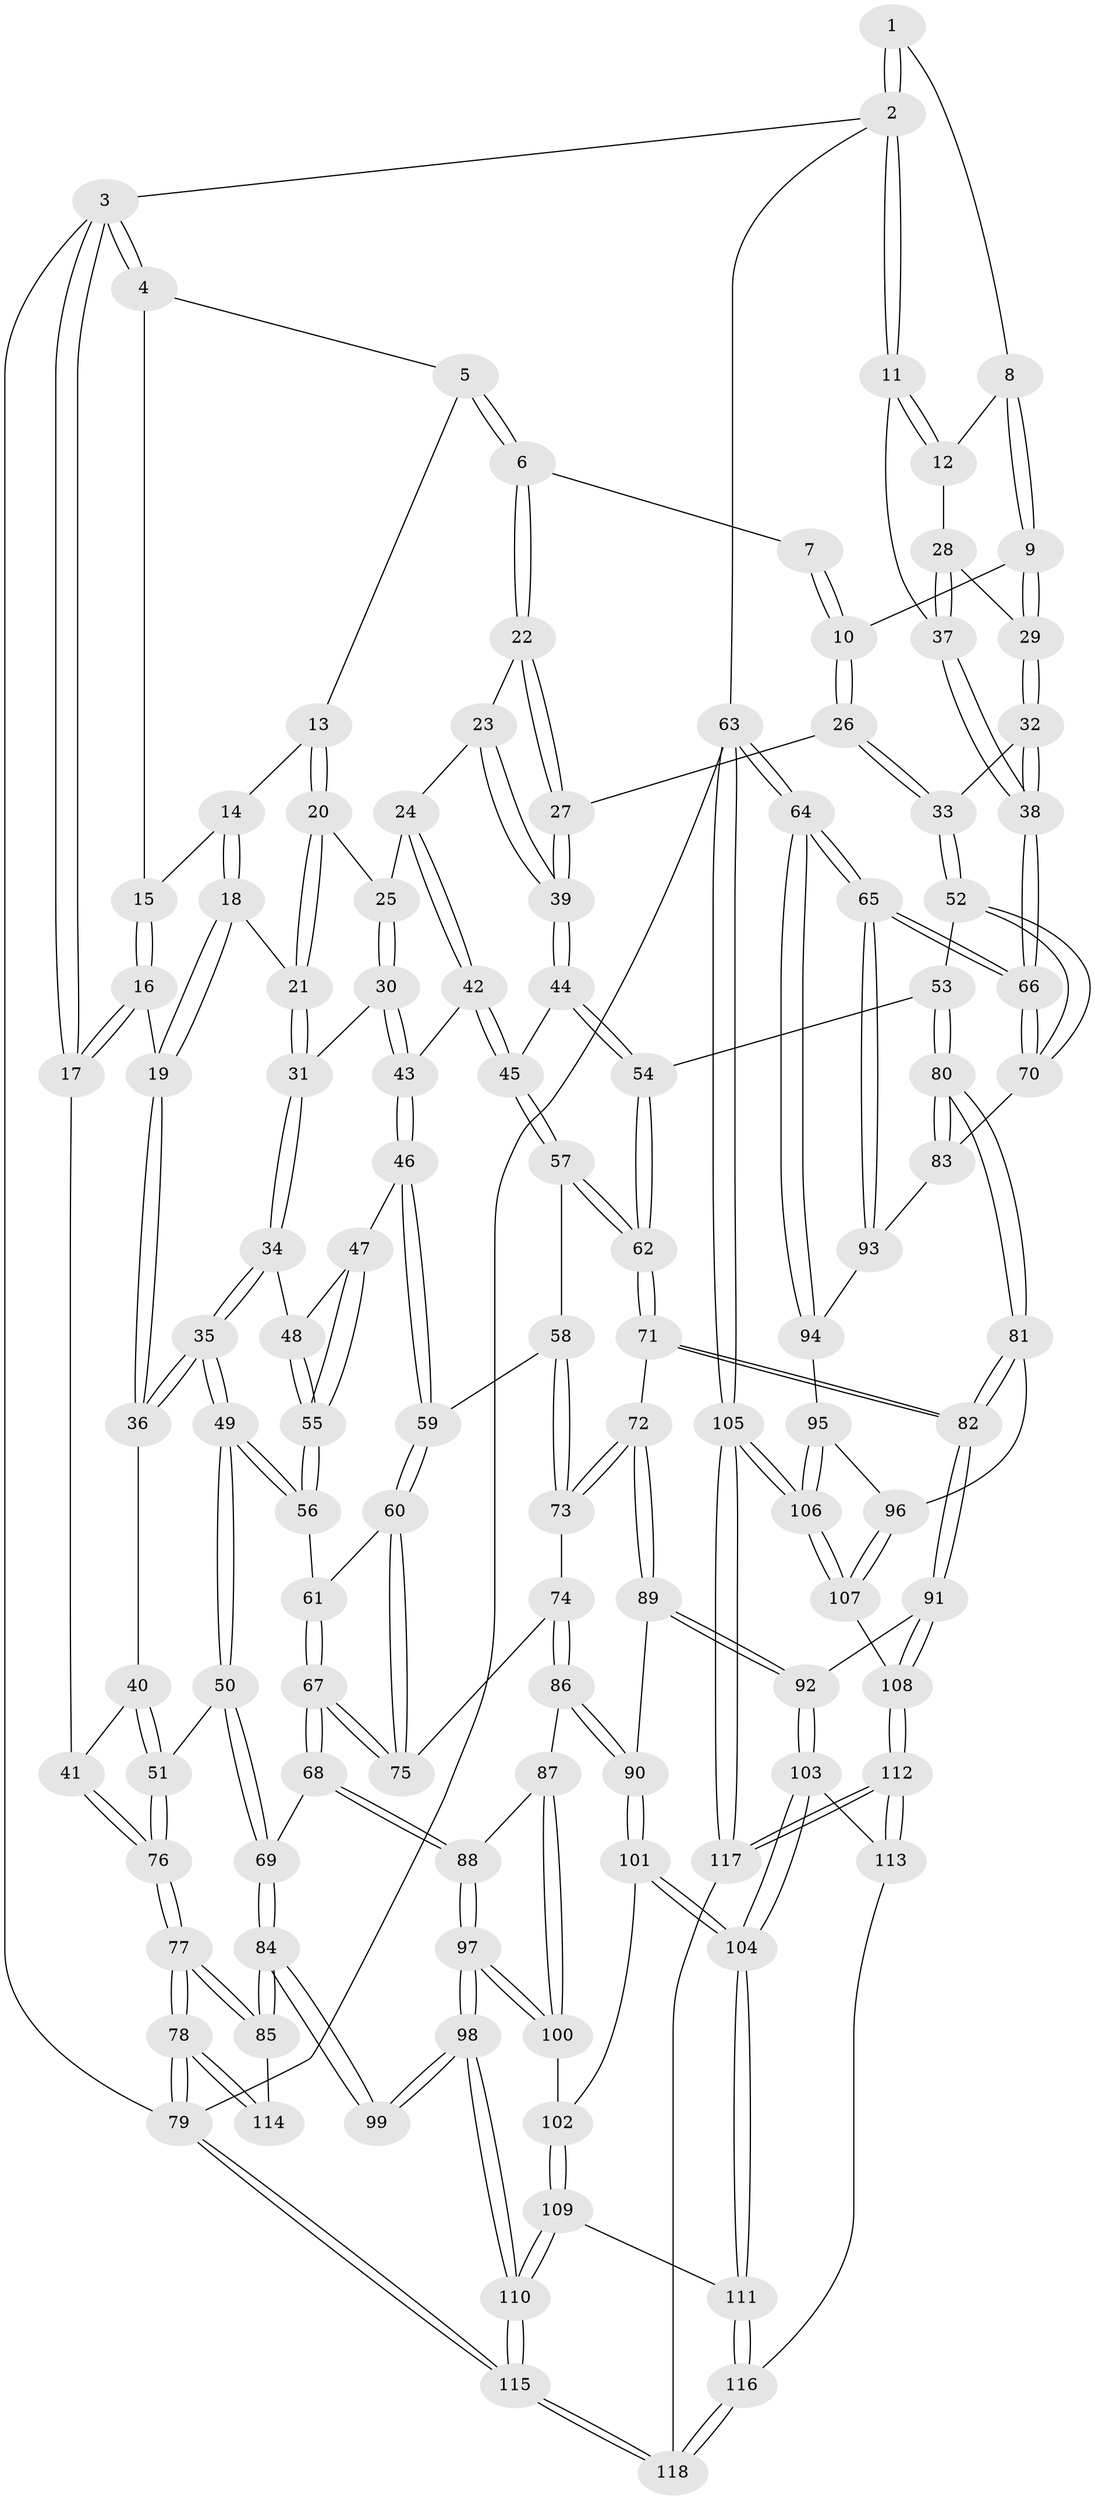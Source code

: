 // Generated by graph-tools (version 1.1) at 2025/27/03/15/25 16:27:56]
// undirected, 118 vertices, 292 edges
graph export_dot {
graph [start="1"]
  node [color=gray90,style=filled];
  1 [pos="+0.8580777520388227+0"];
  2 [pos="+1+0"];
  3 [pos="+0+0"];
  4 [pos="+0+0"];
  5 [pos="+0.2716994302855336+0"];
  6 [pos="+0.4947191788332623+0"];
  7 [pos="+0.752208020111097+0"];
  8 [pos="+0.8524229850174659+0.016330426601291612"];
  9 [pos="+0.8245436884880442+0.12303434511572388"];
  10 [pos="+0.7294436000586583+0.15312574023628295"];
  11 [pos="+1+0"];
  12 [pos="+0.9137213822986766+0.13357006100862998"];
  13 [pos="+0.2467057523199967+0"];
  14 [pos="+0.11565224403344881+0.08546848385631252"];
  15 [pos="+0.08247991543737339+0.10232554239255856"];
  16 [pos="+0.06346685129534695+0.14197288601702812"];
  17 [pos="+0+0"];
  18 [pos="+0.1311255614203742+0.17879816013737232"];
  19 [pos="+0.10568922864485471+0.19219094295576175"];
  20 [pos="+0.24086059499151996+0.059296238495902716"];
  21 [pos="+0.16017254286409893+0.16661793356031734"];
  22 [pos="+0.508508622360357+0.016484312586190316"];
  23 [pos="+0.4516443744310218+0.16361601122435063"];
  24 [pos="+0.4040013582922509+0.20293351734845863"];
  25 [pos="+0.27504541046050063+0.12670646170962052"];
  26 [pos="+0.6916518708992679+0.20612880225850774"];
  27 [pos="+0.6712310778126853+0.20163755464036337"];
  28 [pos="+0.8870132796950337+0.18518589630590457"];
  29 [pos="+0.8787628647299561+0.193754619102459"];
  30 [pos="+0.25885354935775934+0.24366618059376025"];
  31 [pos="+0.24339959716772133+0.2479935808690525"];
  32 [pos="+0.861928868525046+0.32632113533642854"];
  33 [pos="+0.8138143914723163+0.35594202970589556"];
  34 [pos="+0.20674520107697877+0.2872422627612523"];
  35 [pos="+0.15909851118703447+0.30525084972392463"];
  36 [pos="+0.09344251342098617+0.23228049084559213"];
  37 [pos="+1+0.0947428301542336"];
  38 [pos="+1+0.29876395408660933"];
  39 [pos="+0.5566652607319181+0.28508832015710905"];
  40 [pos="+0.06136479832203814+0.24753175116432305"];
  41 [pos="+0+0.2652226290400539"];
  42 [pos="+0.37605410854680826+0.2630285713806919"];
  43 [pos="+0.34034228887993034+0.27357108042042433"];
  44 [pos="+0.5448948424860981+0.3338551522831523"];
  45 [pos="+0.4422891637361809+0.35423131903319377"];
  46 [pos="+0.30811083294847047+0.336559046088152"];
  47 [pos="+0.2925276683353452+0.34168508158062405"];
  48 [pos="+0.2304179177875515+0.3153908263250846"];
  49 [pos="+0.13366669315001636+0.420833616626608"];
  50 [pos="+0.05293171067650256+0.47141380109137637"];
  51 [pos="+0.04720587106553405+0.4704175259676425"];
  52 [pos="+0.8002311263693354+0.39018921388916017"];
  53 [pos="+0.7641902152116744+0.43514837502376885"];
  54 [pos="+0.6449309430113214+0.45938570861232725"];
  55 [pos="+0.24353260115799957+0.3834210804914494"];
  56 [pos="+0.21806917123039923+0.4287250546690552"];
  57 [pos="+0.42296250323699913+0.40261775528639016"];
  58 [pos="+0.35277805445555616+0.4521054250210522"];
  59 [pos="+0.3497159971320779+0.4524922346901757"];
  60 [pos="+0.34103077338751253+0.4574922284058216"];
  61 [pos="+0.24257560658805827+0.4442591810775382"];
  62 [pos="+0.5673552015018112+0.5416938224774884"];
  63 [pos="+1+1"];
  64 [pos="+1+0.7631340597013901"];
  65 [pos="+1+0.6376875660970911"];
  66 [pos="+1+0.5493465979146643"];
  67 [pos="+0.2285576342010551+0.6291459374849522"];
  68 [pos="+0.20173894190825614+0.6631918286095865"];
  69 [pos="+0.17847295442962732+0.6577730025963635"];
  70 [pos="+1+0.5392112618972461"];
  71 [pos="+0.5525259895554278+0.5737595765884296"];
  72 [pos="+0.5156116550033352+0.5883712063724911"];
  73 [pos="+0.46582304453398254+0.571190124839426"];
  74 [pos="+0.3737624626001903+0.5859835615550946"];
  75 [pos="+0.31394073769070907+0.5653105792614896"];
  76 [pos="+0+0.47215133096922957"];
  77 [pos="+0+0.7259675481912282"];
  78 [pos="+0+1"];
  79 [pos="+0+1"];
  80 [pos="+0.8240055720464576+0.6332100602102144"];
  81 [pos="+0.7247503075535192+0.756357686380149"];
  82 [pos="+0.6919697873217859+0.7630495593863852"];
  83 [pos="+0.8359729221655736+0.6347243513636864"];
  84 [pos="+0.07652373481732315+0.7201149158209712"];
  85 [pos="+0+0.7351038229216672"];
  86 [pos="+0.3612641347520383+0.7363570678912374"];
  87 [pos="+0.32816110487371436+0.736979787318456"];
  88 [pos="+0.2241628537632957+0.6896338553881782"];
  89 [pos="+0.426673645258099+0.7289485379935923"];
  90 [pos="+0.3797169485045316+0.7394353078982118"];
  91 [pos="+0.683717931246035+0.7724989525448327"];
  92 [pos="+0.557534115272827+0.834032641285797"];
  93 [pos="+0.8916874073616221+0.6697126841341569"];
  94 [pos="+0.9668451459664382+0.7849321249692012"];
  95 [pos="+0.9187126299961879+0.8242936621023635"];
  96 [pos="+0.7897960630474413+0.8074244257955389"];
  97 [pos="+0.1756133755999624+0.9157679449629872"];
  98 [pos="+0.17255432256986789+0.9200775825539022"];
  99 [pos="+0.1007328403672823+0.8818933060502931"];
  100 [pos="+0.3005274490358074+0.8599161912008398"];
  101 [pos="+0.39999846685438356+0.8677109143046106"];
  102 [pos="+0.3271784579713053+0.8845804793442452"];
  103 [pos="+0.5484070525683772+0.8545831690796077"];
  104 [pos="+0.45385857441178945+0.9253599124306109"];
  105 [pos="+1+1"];
  106 [pos="+0.9525969464592373+1"];
  107 [pos="+0.8242005881595117+0.9421802918816142"];
  108 [pos="+0.6990660888925573+0.9393775764904635"];
  109 [pos="+0.3323782643735498+0.921022583820513"];
  110 [pos="+0.21687334891640245+1"];
  111 [pos="+0.45048927699954155+0.934567042609699"];
  112 [pos="+0.6532829474893349+1"];
  113 [pos="+0.5859054876562602+0.9470092139842852"];
  114 [pos="+0.08733326680248074+0.8832223222451447"];
  115 [pos="+0.21877538467816748+1"];
  116 [pos="+0.44059831559278917+1"];
  117 [pos="+0.6601999208511874+1"];
  118 [pos="+0.4124677090991307+1"];
  1 -- 2;
  1 -- 2;
  1 -- 8;
  2 -- 3;
  2 -- 11;
  2 -- 11;
  2 -- 63;
  3 -- 4;
  3 -- 4;
  3 -- 17;
  3 -- 17;
  3 -- 79;
  4 -- 5;
  4 -- 15;
  5 -- 6;
  5 -- 6;
  5 -- 13;
  6 -- 7;
  6 -- 22;
  6 -- 22;
  7 -- 10;
  7 -- 10;
  8 -- 9;
  8 -- 9;
  8 -- 12;
  9 -- 10;
  9 -- 29;
  9 -- 29;
  10 -- 26;
  10 -- 26;
  11 -- 12;
  11 -- 12;
  11 -- 37;
  12 -- 28;
  13 -- 14;
  13 -- 20;
  13 -- 20;
  14 -- 15;
  14 -- 18;
  14 -- 18;
  15 -- 16;
  15 -- 16;
  16 -- 17;
  16 -- 17;
  16 -- 19;
  17 -- 41;
  18 -- 19;
  18 -- 19;
  18 -- 21;
  19 -- 36;
  19 -- 36;
  20 -- 21;
  20 -- 21;
  20 -- 25;
  21 -- 31;
  21 -- 31;
  22 -- 23;
  22 -- 27;
  22 -- 27;
  23 -- 24;
  23 -- 39;
  23 -- 39;
  24 -- 25;
  24 -- 42;
  24 -- 42;
  25 -- 30;
  25 -- 30;
  26 -- 27;
  26 -- 33;
  26 -- 33;
  27 -- 39;
  27 -- 39;
  28 -- 29;
  28 -- 37;
  28 -- 37;
  29 -- 32;
  29 -- 32;
  30 -- 31;
  30 -- 43;
  30 -- 43;
  31 -- 34;
  31 -- 34;
  32 -- 33;
  32 -- 38;
  32 -- 38;
  33 -- 52;
  33 -- 52;
  34 -- 35;
  34 -- 35;
  34 -- 48;
  35 -- 36;
  35 -- 36;
  35 -- 49;
  35 -- 49;
  36 -- 40;
  37 -- 38;
  37 -- 38;
  38 -- 66;
  38 -- 66;
  39 -- 44;
  39 -- 44;
  40 -- 41;
  40 -- 51;
  40 -- 51;
  41 -- 76;
  41 -- 76;
  42 -- 43;
  42 -- 45;
  42 -- 45;
  43 -- 46;
  43 -- 46;
  44 -- 45;
  44 -- 54;
  44 -- 54;
  45 -- 57;
  45 -- 57;
  46 -- 47;
  46 -- 59;
  46 -- 59;
  47 -- 48;
  47 -- 55;
  47 -- 55;
  48 -- 55;
  48 -- 55;
  49 -- 50;
  49 -- 50;
  49 -- 56;
  49 -- 56;
  50 -- 51;
  50 -- 69;
  50 -- 69;
  51 -- 76;
  51 -- 76;
  52 -- 53;
  52 -- 70;
  52 -- 70;
  53 -- 54;
  53 -- 80;
  53 -- 80;
  54 -- 62;
  54 -- 62;
  55 -- 56;
  55 -- 56;
  56 -- 61;
  57 -- 58;
  57 -- 62;
  57 -- 62;
  58 -- 59;
  58 -- 73;
  58 -- 73;
  59 -- 60;
  59 -- 60;
  60 -- 61;
  60 -- 75;
  60 -- 75;
  61 -- 67;
  61 -- 67;
  62 -- 71;
  62 -- 71;
  63 -- 64;
  63 -- 64;
  63 -- 105;
  63 -- 105;
  63 -- 79;
  64 -- 65;
  64 -- 65;
  64 -- 94;
  64 -- 94;
  65 -- 66;
  65 -- 66;
  65 -- 93;
  65 -- 93;
  66 -- 70;
  66 -- 70;
  67 -- 68;
  67 -- 68;
  67 -- 75;
  67 -- 75;
  68 -- 69;
  68 -- 88;
  68 -- 88;
  69 -- 84;
  69 -- 84;
  70 -- 83;
  71 -- 72;
  71 -- 82;
  71 -- 82;
  72 -- 73;
  72 -- 73;
  72 -- 89;
  72 -- 89;
  73 -- 74;
  74 -- 75;
  74 -- 86;
  74 -- 86;
  76 -- 77;
  76 -- 77;
  77 -- 78;
  77 -- 78;
  77 -- 85;
  77 -- 85;
  78 -- 79;
  78 -- 79;
  78 -- 114;
  78 -- 114;
  79 -- 115;
  79 -- 115;
  80 -- 81;
  80 -- 81;
  80 -- 83;
  80 -- 83;
  81 -- 82;
  81 -- 82;
  81 -- 96;
  82 -- 91;
  82 -- 91;
  83 -- 93;
  84 -- 85;
  84 -- 85;
  84 -- 99;
  84 -- 99;
  85 -- 114;
  86 -- 87;
  86 -- 90;
  86 -- 90;
  87 -- 88;
  87 -- 100;
  87 -- 100;
  88 -- 97;
  88 -- 97;
  89 -- 90;
  89 -- 92;
  89 -- 92;
  90 -- 101;
  90 -- 101;
  91 -- 92;
  91 -- 108;
  91 -- 108;
  92 -- 103;
  92 -- 103;
  93 -- 94;
  94 -- 95;
  95 -- 96;
  95 -- 106;
  95 -- 106;
  96 -- 107;
  96 -- 107;
  97 -- 98;
  97 -- 98;
  97 -- 100;
  97 -- 100;
  98 -- 99;
  98 -- 99;
  98 -- 110;
  98 -- 110;
  100 -- 102;
  101 -- 102;
  101 -- 104;
  101 -- 104;
  102 -- 109;
  102 -- 109;
  103 -- 104;
  103 -- 104;
  103 -- 113;
  104 -- 111;
  104 -- 111;
  105 -- 106;
  105 -- 106;
  105 -- 117;
  105 -- 117;
  106 -- 107;
  106 -- 107;
  107 -- 108;
  108 -- 112;
  108 -- 112;
  109 -- 110;
  109 -- 110;
  109 -- 111;
  110 -- 115;
  110 -- 115;
  111 -- 116;
  111 -- 116;
  112 -- 113;
  112 -- 113;
  112 -- 117;
  112 -- 117;
  113 -- 116;
  115 -- 118;
  115 -- 118;
  116 -- 118;
  116 -- 118;
  117 -- 118;
}
